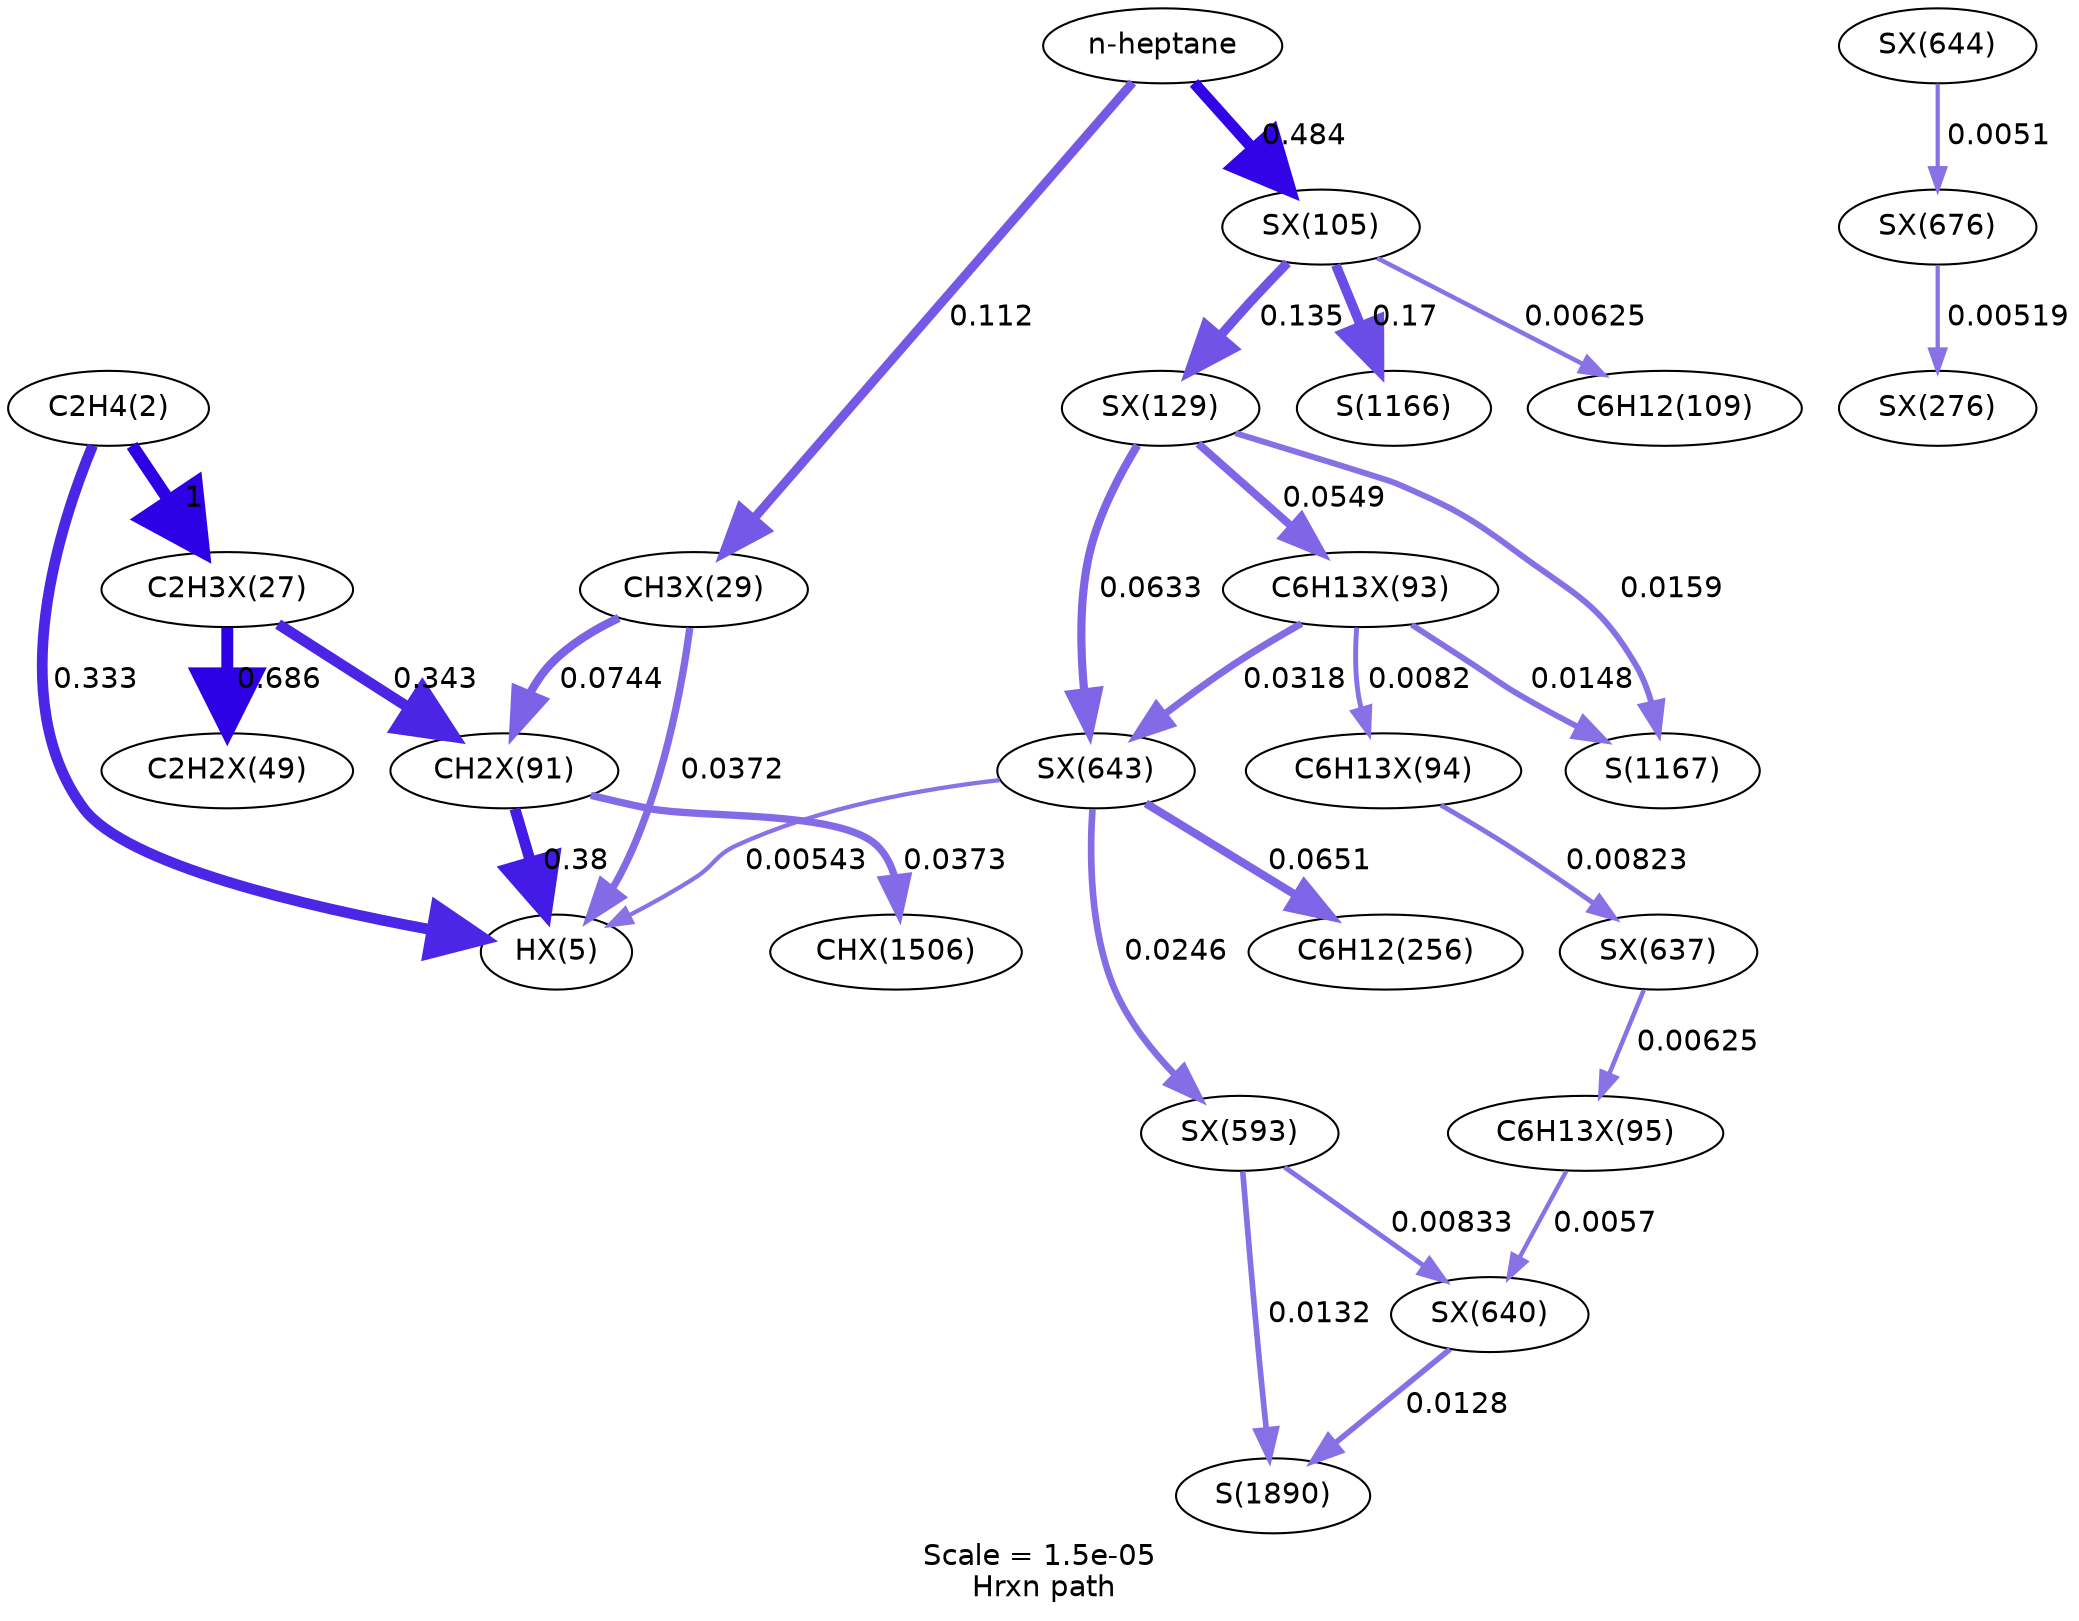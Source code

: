 digraph reaction_paths {
center=1;
s5 -> s29[fontname="Helvetica", style="setlinewidth(5.17)", arrowsize=2.59, color="0.7, 0.833, 0.9"
, label=" 0.333"];
s5 -> s30[fontname="Helvetica", style="setlinewidth(6)", arrowsize=3, color="0.7, 1.5, 0.9"
, label=" 1"];
s72 -> s29[fontname="Helvetica", style="setlinewidth(2.06)", arrowsize=1.03, color="0.7, 0.505, 0.9"
, label=" 0.00543"];
s31 -> s29[fontname="Helvetica", style="setlinewidth(3.51)", arrowsize=1.76, color="0.7, 0.537, 0.9"
, label=" 0.0372"];
s45 -> s29[fontname="Helvetica", style="setlinewidth(5.27)", arrowsize=2.63, color="0.7, 0.88, 0.9"
, label=" 0.38"];
s30 -> s39[fontname="Helvetica", style="setlinewidth(5.72)", arrowsize=2.86, color="0.7, 1.19, 0.9"
, label=" 0.686"];
s30 -> s45[fontname="Helvetica", style="setlinewidth(5.19)", arrowsize=2.6, color="0.7, 0.843, 0.9"
, label=" 0.343"];
s50 -> s12[fontname="Helvetica", style="setlinewidth(2.17)", arrowsize=1.08, color="0.7, 0.506, 0.9"
, label=" 0.00625"];
s73 -> s75[fontname="Helvetica", style="setlinewidth(2.01)", arrowsize=1.01, color="0.7, 0.505, 0.9"
, label=" 0.0051"];
s75 -> s59[fontname="Helvetica", style="setlinewidth(2.03)", arrowsize=1.01, color="0.7, 0.505, 0.9"
, label=" 0.00519"];
s50 -> s51[fontname="Helvetica", style="setlinewidth(4.49)", arrowsize=2.24, color="0.7, 0.635, 0.9"
, label=" 0.135"];
s0 -> s50[fontname="Helvetica", style="setlinewidth(5.45)", arrowsize=2.73, color="0.7, 0.984, 0.9"
, label=" 0.484"];
s50 -> s24[fontname="Helvetica", style="setlinewidth(4.66)", arrowsize=2.33, color="0.7, 0.67, 0.9"
, label=" 0.17"];
s51 -> s47[fontname="Helvetica", style="setlinewidth(3.81)", arrowsize=1.9, color="0.7, 0.555, 0.9"
, label=" 0.0549"];
s51 -> s72[fontname="Helvetica", style="setlinewidth(3.92)", arrowsize=1.96, color="0.7, 0.563, 0.9"
, label=" 0.0633"];
s51 -> s25[fontname="Helvetica", style="setlinewidth(2.87)", arrowsize=1.44, color="0.7, 0.516, 0.9"
, label=" 0.0159"];
s47 -> s72[fontname="Helvetica", style="setlinewidth(3.4)", arrowsize=1.7, color="0.7, 0.532, 0.9"
, label=" 0.0318"];
s47 -> s48[fontname="Helvetica", style="setlinewidth(2.37)", arrowsize=1.19, color="0.7, 0.508, 0.9"
, label=" 0.0082"];
s47 -> s25[fontname="Helvetica", style="setlinewidth(2.82)", arrowsize=1.41, color="0.7, 0.515, 0.9"
, label=" 0.0148"];
s72 -> s21[fontname="Helvetica", style="setlinewidth(3.94)", arrowsize=1.97, color="0.7, 0.565, 0.9"
, label=" 0.0651"];
s72 -> s67[fontname="Helvetica", style="setlinewidth(3.2)", arrowsize=1.6, color="0.7, 0.525, 0.9"
, label=" 0.0246"];
s48 -> s69[fontname="Helvetica", style="setlinewidth(2.38)", arrowsize=1.19, color="0.7, 0.508, 0.9"
, label=" 0.00823"];
s0 -> s31[fontname="Helvetica", style="setlinewidth(4.34)", arrowsize=2.17, color="0.7, 0.612, 0.9"
, label=" 0.112"];
s31 -> s45[fontname="Helvetica", style="setlinewidth(4.04)", arrowsize=2.02, color="0.7, 0.574, 0.9"
, label=" 0.0744"];
s45 -> s80[fontname="Helvetica", style="setlinewidth(3.52)", arrowsize=1.76, color="0.7, 0.537, 0.9"
, label=" 0.0373"];
s67 -> s70[fontname="Helvetica", style="setlinewidth(2.39)", arrowsize=1.19, color="0.7, 0.508, 0.9"
, label=" 0.00833"];
s67 -> s27[fontname="Helvetica", style="setlinewidth(2.73)", arrowsize=1.37, color="0.7, 0.513, 0.9"
, label=" 0.0132"];
s49 -> s70[fontname="Helvetica", style="setlinewidth(2.1)", arrowsize=1.05, color="0.7, 0.506, 0.9"
, label=" 0.0057"];
s70 -> s27[fontname="Helvetica", style="setlinewidth(2.71)", arrowsize=1.36, color="0.7, 0.513, 0.9"
, label=" 0.0128"];
s69 -> s49[fontname="Helvetica", style="setlinewidth(2.17)", arrowsize=1.08, color="0.7, 0.506, 0.9"
, label=" 0.00625"];
s0 [ fontname="Helvetica", label="n-heptane"];
s5 [ fontname="Helvetica", label="C2H4(2)"];
s12 [ fontname="Helvetica", label="C6H12(109)"];
s21 [ fontname="Helvetica", label="C6H12(256)"];
s24 [ fontname="Helvetica", label="S(1166)"];
s25 [ fontname="Helvetica", label="S(1167)"];
s27 [ fontname="Helvetica", label="S(1890)"];
s29 [ fontname="Helvetica", label="HX(5)"];
s30 [ fontname="Helvetica", label="C2H3X(27)"];
s31 [ fontname="Helvetica", label="CH3X(29)"];
s39 [ fontname="Helvetica", label="C2H2X(49)"];
s45 [ fontname="Helvetica", label="CH2X(91)"];
s47 [ fontname="Helvetica", label="C6H13X(93)"];
s48 [ fontname="Helvetica", label="C6H13X(94)"];
s49 [ fontname="Helvetica", label="C6H13X(95)"];
s50 [ fontname="Helvetica", label="SX(105)"];
s51 [ fontname="Helvetica", label="SX(129)"];
s59 [ fontname="Helvetica", label="SX(276)"];
s67 [ fontname="Helvetica", label="SX(593)"];
s69 [ fontname="Helvetica", label="SX(637)"];
s70 [ fontname="Helvetica", label="SX(640)"];
s72 [ fontname="Helvetica", label="SX(643)"];
s73 [ fontname="Helvetica", label="SX(644)"];
s75 [ fontname="Helvetica", label="SX(676)"];
s80 [ fontname="Helvetica", label="CHX(1506)"];
 label = "Scale = 1.5e-05\l Hrxn path";
 fontname = "Helvetica";
}
